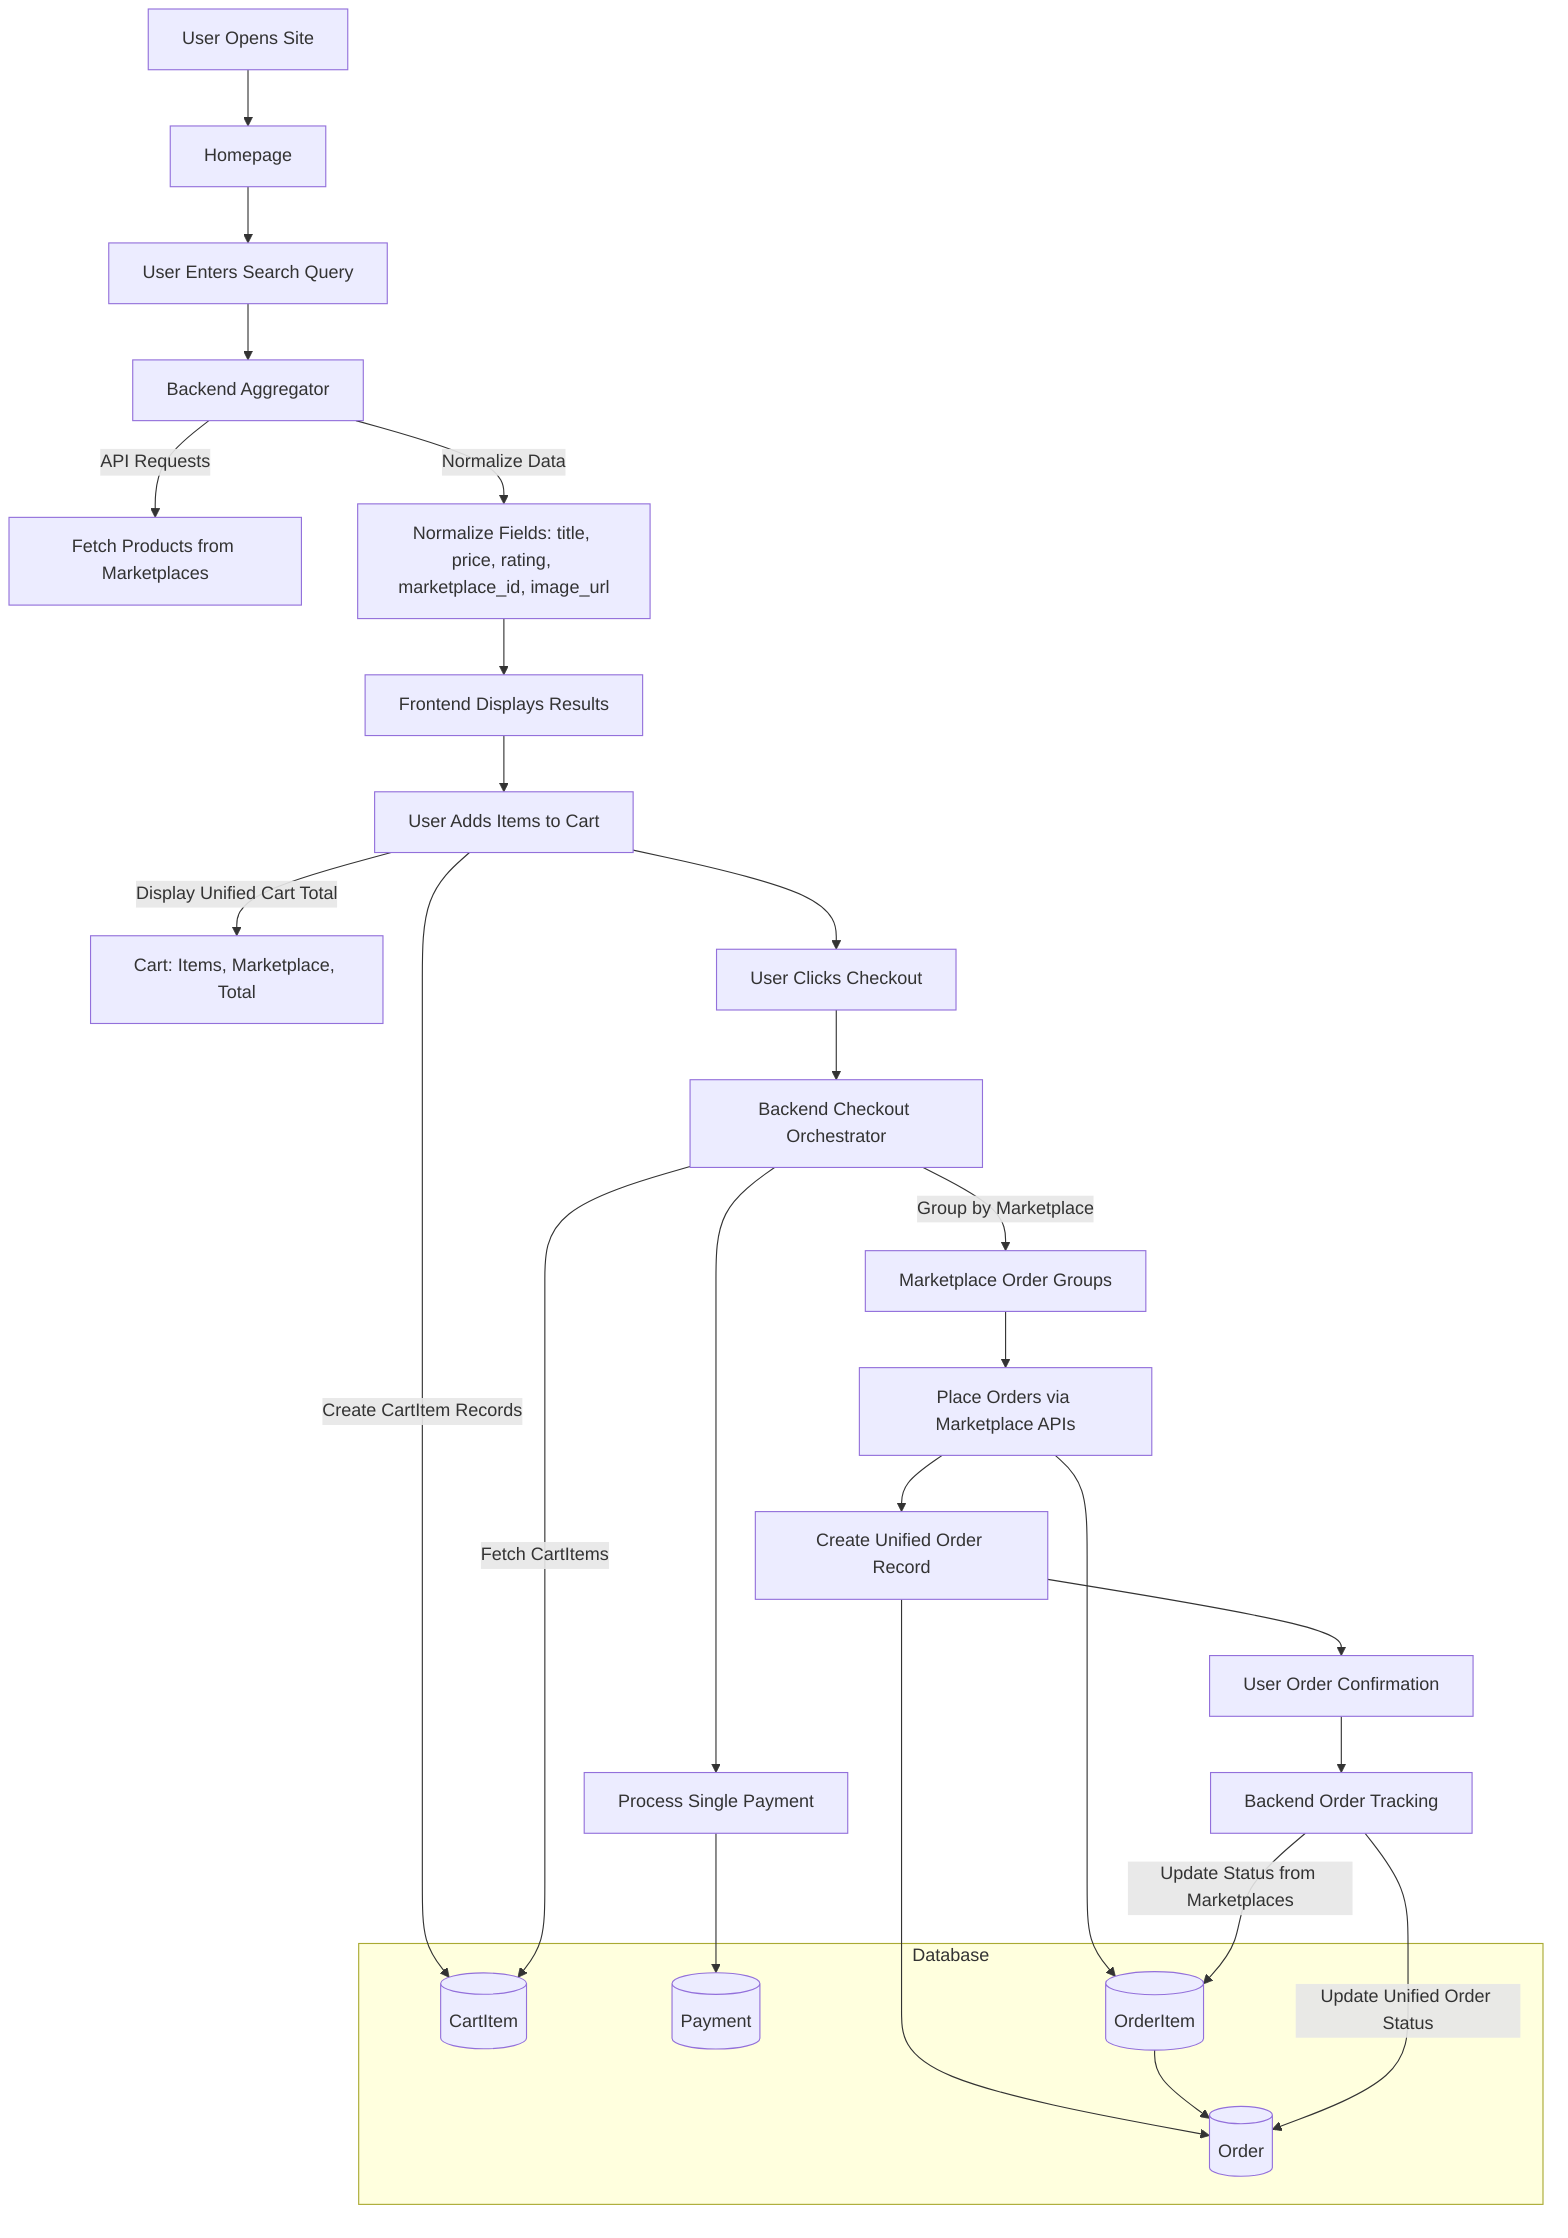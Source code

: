 flowchart TD
    %% User Actions
    A[User Opens Site] --> B[Homepage]
    B --> C[User Enters Search Query]
    C --> D[Backend Aggregator]
    
    %% Backend - Fetch & Normalize
    D -->|API Requests| D1[Fetch Products from Marketplaces]
    D -->|Normalize Data| D2[Normalize Fields: title, price, rating, marketplace_id, image_url]
    D2 --> E[Frontend Displays Results]
    
    %% User Adds to Cart
    E --> F[User Adds Items to Cart]
    F -->|Create CartItem Records| DB1[(CartItem)]
    F -->|Display Unified Cart Total| E1[Cart: Items, Marketplace, Total]
    
    %% Checkout Process
    F --> G[User Clicks Checkout]
    G --> H[Backend Checkout Orchestrator]
    
    %% Backend Handling
    H -->|Fetch CartItems| DB1
    H -->|Group by Marketplace| H1[Marketplace Order Groups]
    H --> I[Process Single Payment] --> DB2[(Payment Record)]
    H1 --> J[Place Orders via Marketplace APIs] --> DB3[(OrderItem)]
    
    %% Unified Order for User
    J --> K[Create Unified Order Record] --> DB4[(Order)]
    DB3 --> DB4
    K --> L[User Order Confirmation]
    
    %% Tracking & Updates
    L --> M[Backend Order Tracking]
    M -->|Update Status from Marketplaces| DB3
    M -->|Update Unified Order Status| DB4
    
    %% Database Legend
    subgraph Database
        DB1[(CartItem)]
        DB2[(Payment)]
        DB3[(OrderItem)]
        DB4[(Order)]
    end